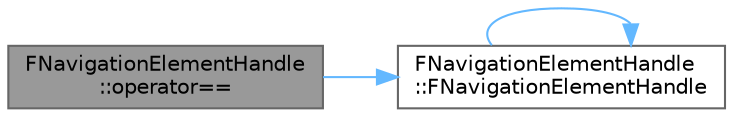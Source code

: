 digraph "FNavigationElementHandle::operator=="
{
 // INTERACTIVE_SVG=YES
 // LATEX_PDF_SIZE
  bgcolor="transparent";
  edge [fontname=Helvetica,fontsize=10,labelfontname=Helvetica,labelfontsize=10];
  node [fontname=Helvetica,fontsize=10,shape=box,height=0.2,width=0.4];
  rankdir="LR";
  Node1 [id="Node000001",label="FNavigationElementHandle\l::operator==",height=0.2,width=0.4,color="gray40", fillcolor="grey60", style="filled", fontcolor="black",tooltip=" "];
  Node1 -> Node2 [id="edge1_Node000001_Node000002",color="steelblue1",style="solid",tooltip=" "];
  Node2 [id="Node000002",label="FNavigationElementHandle\l::FNavigationElementHandle",height=0.2,width=0.4,color="grey40", fillcolor="white", style="filled",URL="$df/dfa/structFNavigationElementHandle.html#ae9b731d680d1563b8b8fb0eed3d34888",tooltip=" "];
  Node2 -> Node2 [id="edge2_Node000002_Node000002",color="steelblue1",style="solid",tooltip=" "];
}
